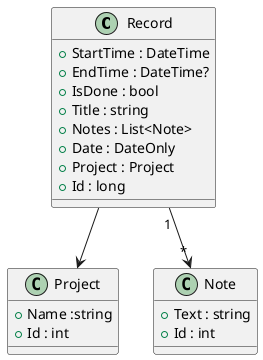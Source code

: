 @startuml

class Record {
    + StartTime : DateTime
    + EndTime : DateTime?
    + IsDone : bool
    + Title : string
    + Notes : List<Note>
    + Date : DateOnly
    + Project : Project
    + Id : long
}

class Project {
    + Name :string
    + Id : int
}

class Note {
    + Text : string
    + Id : int
}

Record --> Project
Record "1"  --> "*" Note

@enduml


